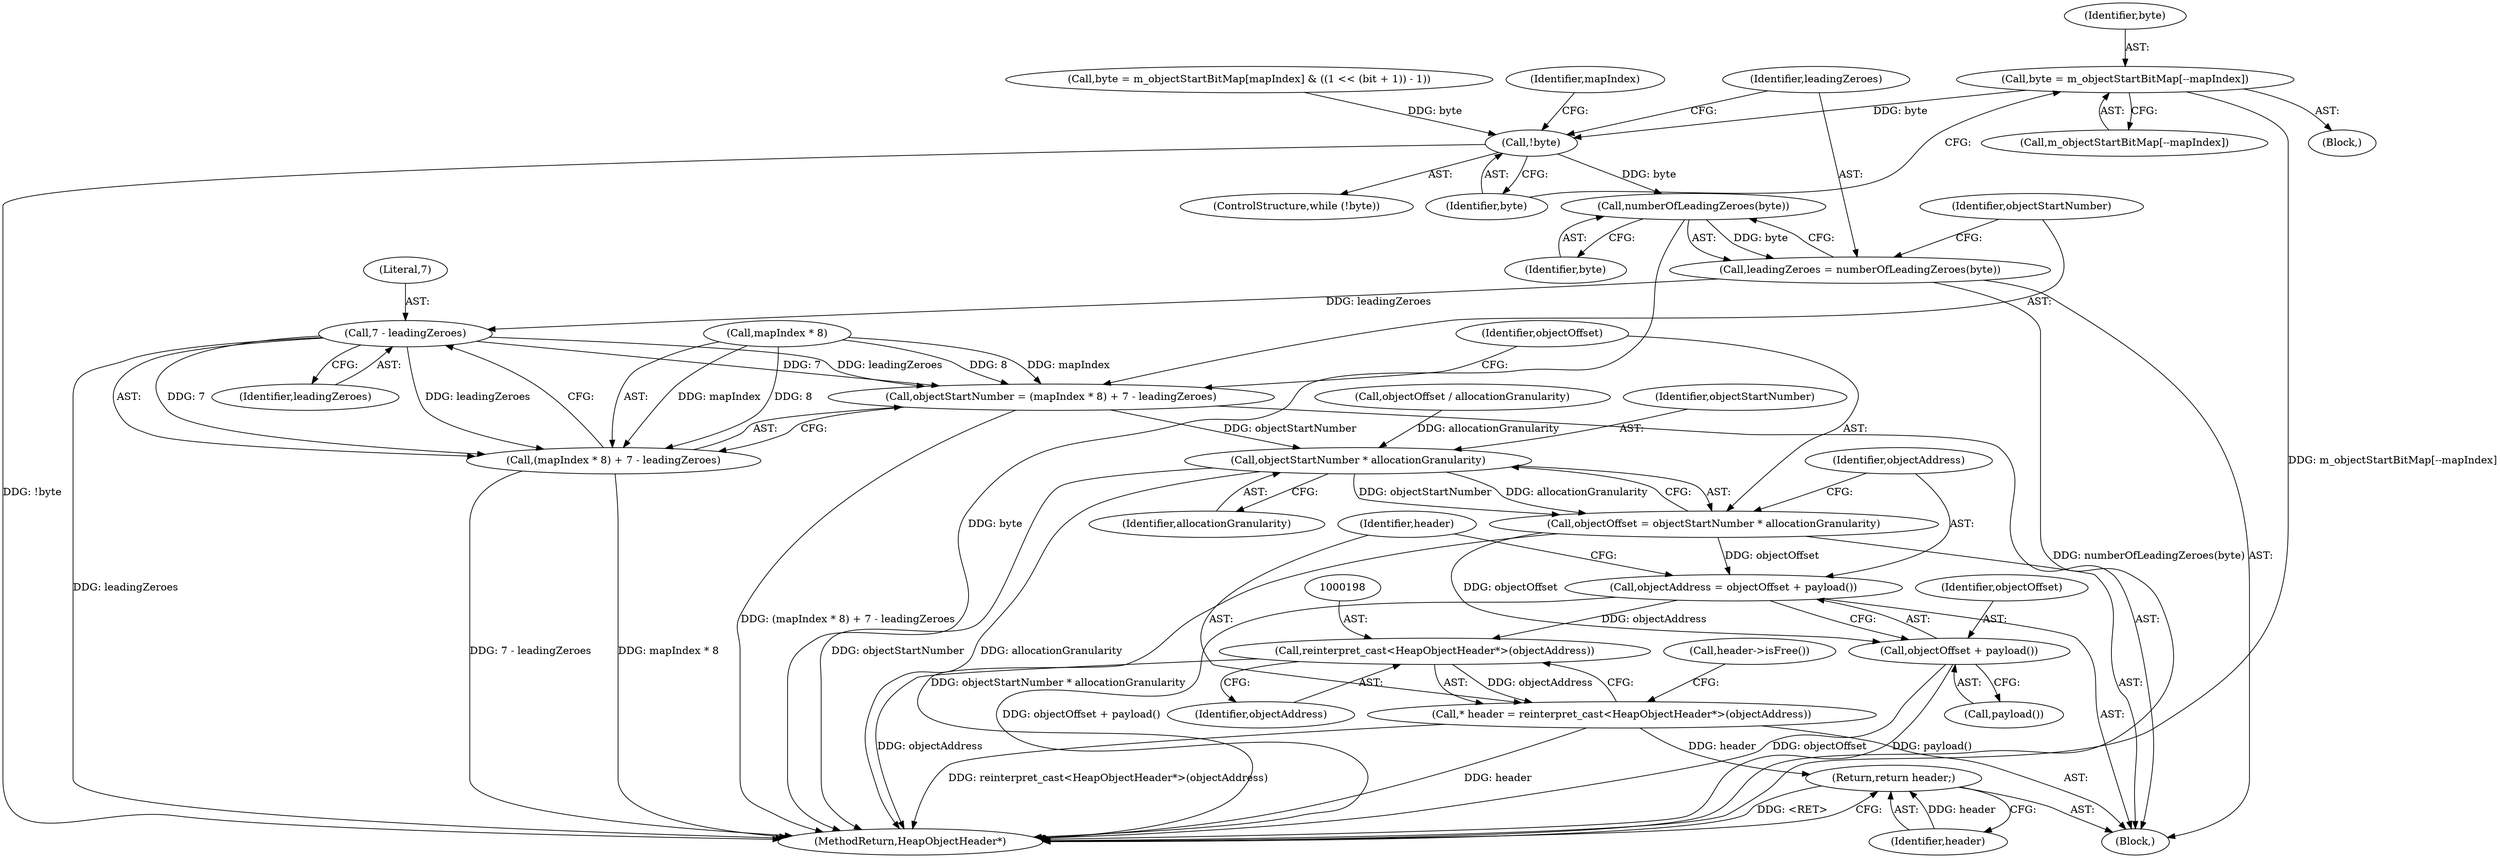 digraph "0_Chrome_0749ec24fae74ec32d0567eef0e5ec43c84dbcb9_6@array" {
"1000163" [label="(Call,byte = m_objectStartBitMap[--mapIndex])"];
"1000156" [label="(Call,!byte)"];
"1000172" [label="(Call,numberOfLeadingZeroes(byte))"];
"1000170" [label="(Call,leadingZeroes = numberOfLeadingZeroes(byte))"];
"1000180" [label="(Call,7 - leadingZeroes)"];
"1000174" [label="(Call,objectStartNumber = (mapIndex * 8) + 7 - leadingZeroes)"];
"1000185" [label="(Call,objectStartNumber * allocationGranularity)"];
"1000183" [label="(Call,objectOffset = objectStartNumber * allocationGranularity)"];
"1000189" [label="(Call,objectAddress = objectOffset + payload())"];
"1000197" [label="(Call,reinterpret_cast<HeapObjectHeader*>(objectAddress))"];
"1000195" [label="(Call,* header = reinterpret_cast<HeapObjectHeader*>(objectAddress))"];
"1000205" [label="(Return,return header;)"];
"1000191" [label="(Call,objectOffset + payload())"];
"1000176" [label="(Call,(mapIndex * 8) + 7 - leadingZeroes)"];
"1000199" [label="(Identifier,objectAddress)"];
"1000182" [label="(Identifier,leadingZeroes)"];
"1000170" [label="(Call,leadingZeroes = numberOfLeadingZeroes(byte))"];
"1000177" [label="(Call,mapIndex * 8)"];
"1000158" [label="(Block,)"];
"1000142" [label="(Call,byte = m_objectStartBitMap[mapIndex] & ((1 << (bit + 1)) - 1))"];
"1000173" [label="(Identifier,byte)"];
"1000174" [label="(Call,objectStartNumber = (mapIndex * 8) + 7 - leadingZeroes)"];
"1000186" [label="(Identifier,objectStartNumber)"];
"1000163" [label="(Call,byte = m_objectStartBitMap[--mapIndex])"];
"1000207" [label="(MethodReturn,HeapObjectHeader*)"];
"1000184" [label="(Identifier,objectOffset)"];
"1000189" [label="(Call,objectAddress = objectOffset + payload())"];
"1000172" [label="(Call,numberOfLeadingZeroes(byte))"];
"1000175" [label="(Identifier,objectStartNumber)"];
"1000197" [label="(Call,reinterpret_cast<HeapObjectHeader*>(objectAddress))"];
"1000122" [label="(Call,objectOffset / allocationGranularity)"];
"1000187" [label="(Identifier,allocationGranularity)"];
"1000164" [label="(Identifier,byte)"];
"1000191" [label="(Call,objectOffset + payload())"];
"1000102" [label="(Block,)"];
"1000161" [label="(Identifier,mapIndex)"];
"1000190" [label="(Identifier,objectAddress)"];
"1000155" [label="(ControlStructure,while (!byte))"];
"1000196" [label="(Identifier,header)"];
"1000157" [label="(Identifier,byte)"];
"1000176" [label="(Call,(mapIndex * 8) + 7 - leadingZeroes)"];
"1000193" [label="(Call,payload())"];
"1000165" [label="(Call,m_objectStartBitMap[--mapIndex])"];
"1000156" [label="(Call,!byte)"];
"1000192" [label="(Identifier,objectOffset)"];
"1000183" [label="(Call,objectOffset = objectStartNumber * allocationGranularity)"];
"1000180" [label="(Call,7 - leadingZeroes)"];
"1000201" [label="(Call,header->isFree())"];
"1000205" [label="(Return,return header;)"];
"1000206" [label="(Identifier,header)"];
"1000195" [label="(Call,* header = reinterpret_cast<HeapObjectHeader*>(objectAddress))"];
"1000185" [label="(Call,objectStartNumber * allocationGranularity)"];
"1000181" [label="(Literal,7)"];
"1000171" [label="(Identifier,leadingZeroes)"];
"1000163" -> "1000158"  [label="AST: "];
"1000163" -> "1000165"  [label="CFG: "];
"1000164" -> "1000163"  [label="AST: "];
"1000165" -> "1000163"  [label="AST: "];
"1000157" -> "1000163"  [label="CFG: "];
"1000163" -> "1000207"  [label="DDG: m_objectStartBitMap[--mapIndex]"];
"1000163" -> "1000156"  [label="DDG: byte"];
"1000156" -> "1000155"  [label="AST: "];
"1000156" -> "1000157"  [label="CFG: "];
"1000157" -> "1000156"  [label="AST: "];
"1000161" -> "1000156"  [label="CFG: "];
"1000171" -> "1000156"  [label="CFG: "];
"1000156" -> "1000207"  [label="DDG: !byte"];
"1000142" -> "1000156"  [label="DDG: byte"];
"1000156" -> "1000172"  [label="DDG: byte"];
"1000172" -> "1000170"  [label="AST: "];
"1000172" -> "1000173"  [label="CFG: "];
"1000173" -> "1000172"  [label="AST: "];
"1000170" -> "1000172"  [label="CFG: "];
"1000172" -> "1000207"  [label="DDG: byte"];
"1000172" -> "1000170"  [label="DDG: byte"];
"1000170" -> "1000102"  [label="AST: "];
"1000171" -> "1000170"  [label="AST: "];
"1000175" -> "1000170"  [label="CFG: "];
"1000170" -> "1000207"  [label="DDG: numberOfLeadingZeroes(byte)"];
"1000170" -> "1000180"  [label="DDG: leadingZeroes"];
"1000180" -> "1000176"  [label="AST: "];
"1000180" -> "1000182"  [label="CFG: "];
"1000181" -> "1000180"  [label="AST: "];
"1000182" -> "1000180"  [label="AST: "];
"1000176" -> "1000180"  [label="CFG: "];
"1000180" -> "1000207"  [label="DDG: leadingZeroes"];
"1000180" -> "1000174"  [label="DDG: 7"];
"1000180" -> "1000174"  [label="DDG: leadingZeroes"];
"1000180" -> "1000176"  [label="DDG: 7"];
"1000180" -> "1000176"  [label="DDG: leadingZeroes"];
"1000174" -> "1000102"  [label="AST: "];
"1000174" -> "1000176"  [label="CFG: "];
"1000175" -> "1000174"  [label="AST: "];
"1000176" -> "1000174"  [label="AST: "];
"1000184" -> "1000174"  [label="CFG: "];
"1000174" -> "1000207"  [label="DDG: (mapIndex * 8) + 7 - leadingZeroes"];
"1000177" -> "1000174"  [label="DDG: mapIndex"];
"1000177" -> "1000174"  [label="DDG: 8"];
"1000174" -> "1000185"  [label="DDG: objectStartNumber"];
"1000185" -> "1000183"  [label="AST: "];
"1000185" -> "1000187"  [label="CFG: "];
"1000186" -> "1000185"  [label="AST: "];
"1000187" -> "1000185"  [label="AST: "];
"1000183" -> "1000185"  [label="CFG: "];
"1000185" -> "1000207"  [label="DDG: objectStartNumber"];
"1000185" -> "1000207"  [label="DDG: allocationGranularity"];
"1000185" -> "1000183"  [label="DDG: objectStartNumber"];
"1000185" -> "1000183"  [label="DDG: allocationGranularity"];
"1000122" -> "1000185"  [label="DDG: allocationGranularity"];
"1000183" -> "1000102"  [label="AST: "];
"1000184" -> "1000183"  [label="AST: "];
"1000190" -> "1000183"  [label="CFG: "];
"1000183" -> "1000207"  [label="DDG: objectStartNumber * allocationGranularity"];
"1000183" -> "1000189"  [label="DDG: objectOffset"];
"1000183" -> "1000191"  [label="DDG: objectOffset"];
"1000189" -> "1000102"  [label="AST: "];
"1000189" -> "1000191"  [label="CFG: "];
"1000190" -> "1000189"  [label="AST: "];
"1000191" -> "1000189"  [label="AST: "];
"1000196" -> "1000189"  [label="CFG: "];
"1000189" -> "1000207"  [label="DDG: objectOffset + payload()"];
"1000189" -> "1000197"  [label="DDG: objectAddress"];
"1000197" -> "1000195"  [label="AST: "];
"1000197" -> "1000199"  [label="CFG: "];
"1000198" -> "1000197"  [label="AST: "];
"1000199" -> "1000197"  [label="AST: "];
"1000195" -> "1000197"  [label="CFG: "];
"1000197" -> "1000207"  [label="DDG: objectAddress"];
"1000197" -> "1000195"  [label="DDG: objectAddress"];
"1000195" -> "1000102"  [label="AST: "];
"1000196" -> "1000195"  [label="AST: "];
"1000201" -> "1000195"  [label="CFG: "];
"1000195" -> "1000207"  [label="DDG: reinterpret_cast<HeapObjectHeader*>(objectAddress)"];
"1000195" -> "1000207"  [label="DDG: header"];
"1000195" -> "1000205"  [label="DDG: header"];
"1000205" -> "1000102"  [label="AST: "];
"1000205" -> "1000206"  [label="CFG: "];
"1000206" -> "1000205"  [label="AST: "];
"1000207" -> "1000205"  [label="CFG: "];
"1000205" -> "1000207"  [label="DDG: <RET>"];
"1000206" -> "1000205"  [label="DDG: header"];
"1000191" -> "1000193"  [label="CFG: "];
"1000192" -> "1000191"  [label="AST: "];
"1000193" -> "1000191"  [label="AST: "];
"1000191" -> "1000207"  [label="DDG: payload()"];
"1000191" -> "1000207"  [label="DDG: objectOffset"];
"1000177" -> "1000176"  [label="AST: "];
"1000176" -> "1000207"  [label="DDG: 7 - leadingZeroes"];
"1000176" -> "1000207"  [label="DDG: mapIndex * 8"];
"1000177" -> "1000176"  [label="DDG: mapIndex"];
"1000177" -> "1000176"  [label="DDG: 8"];
}
